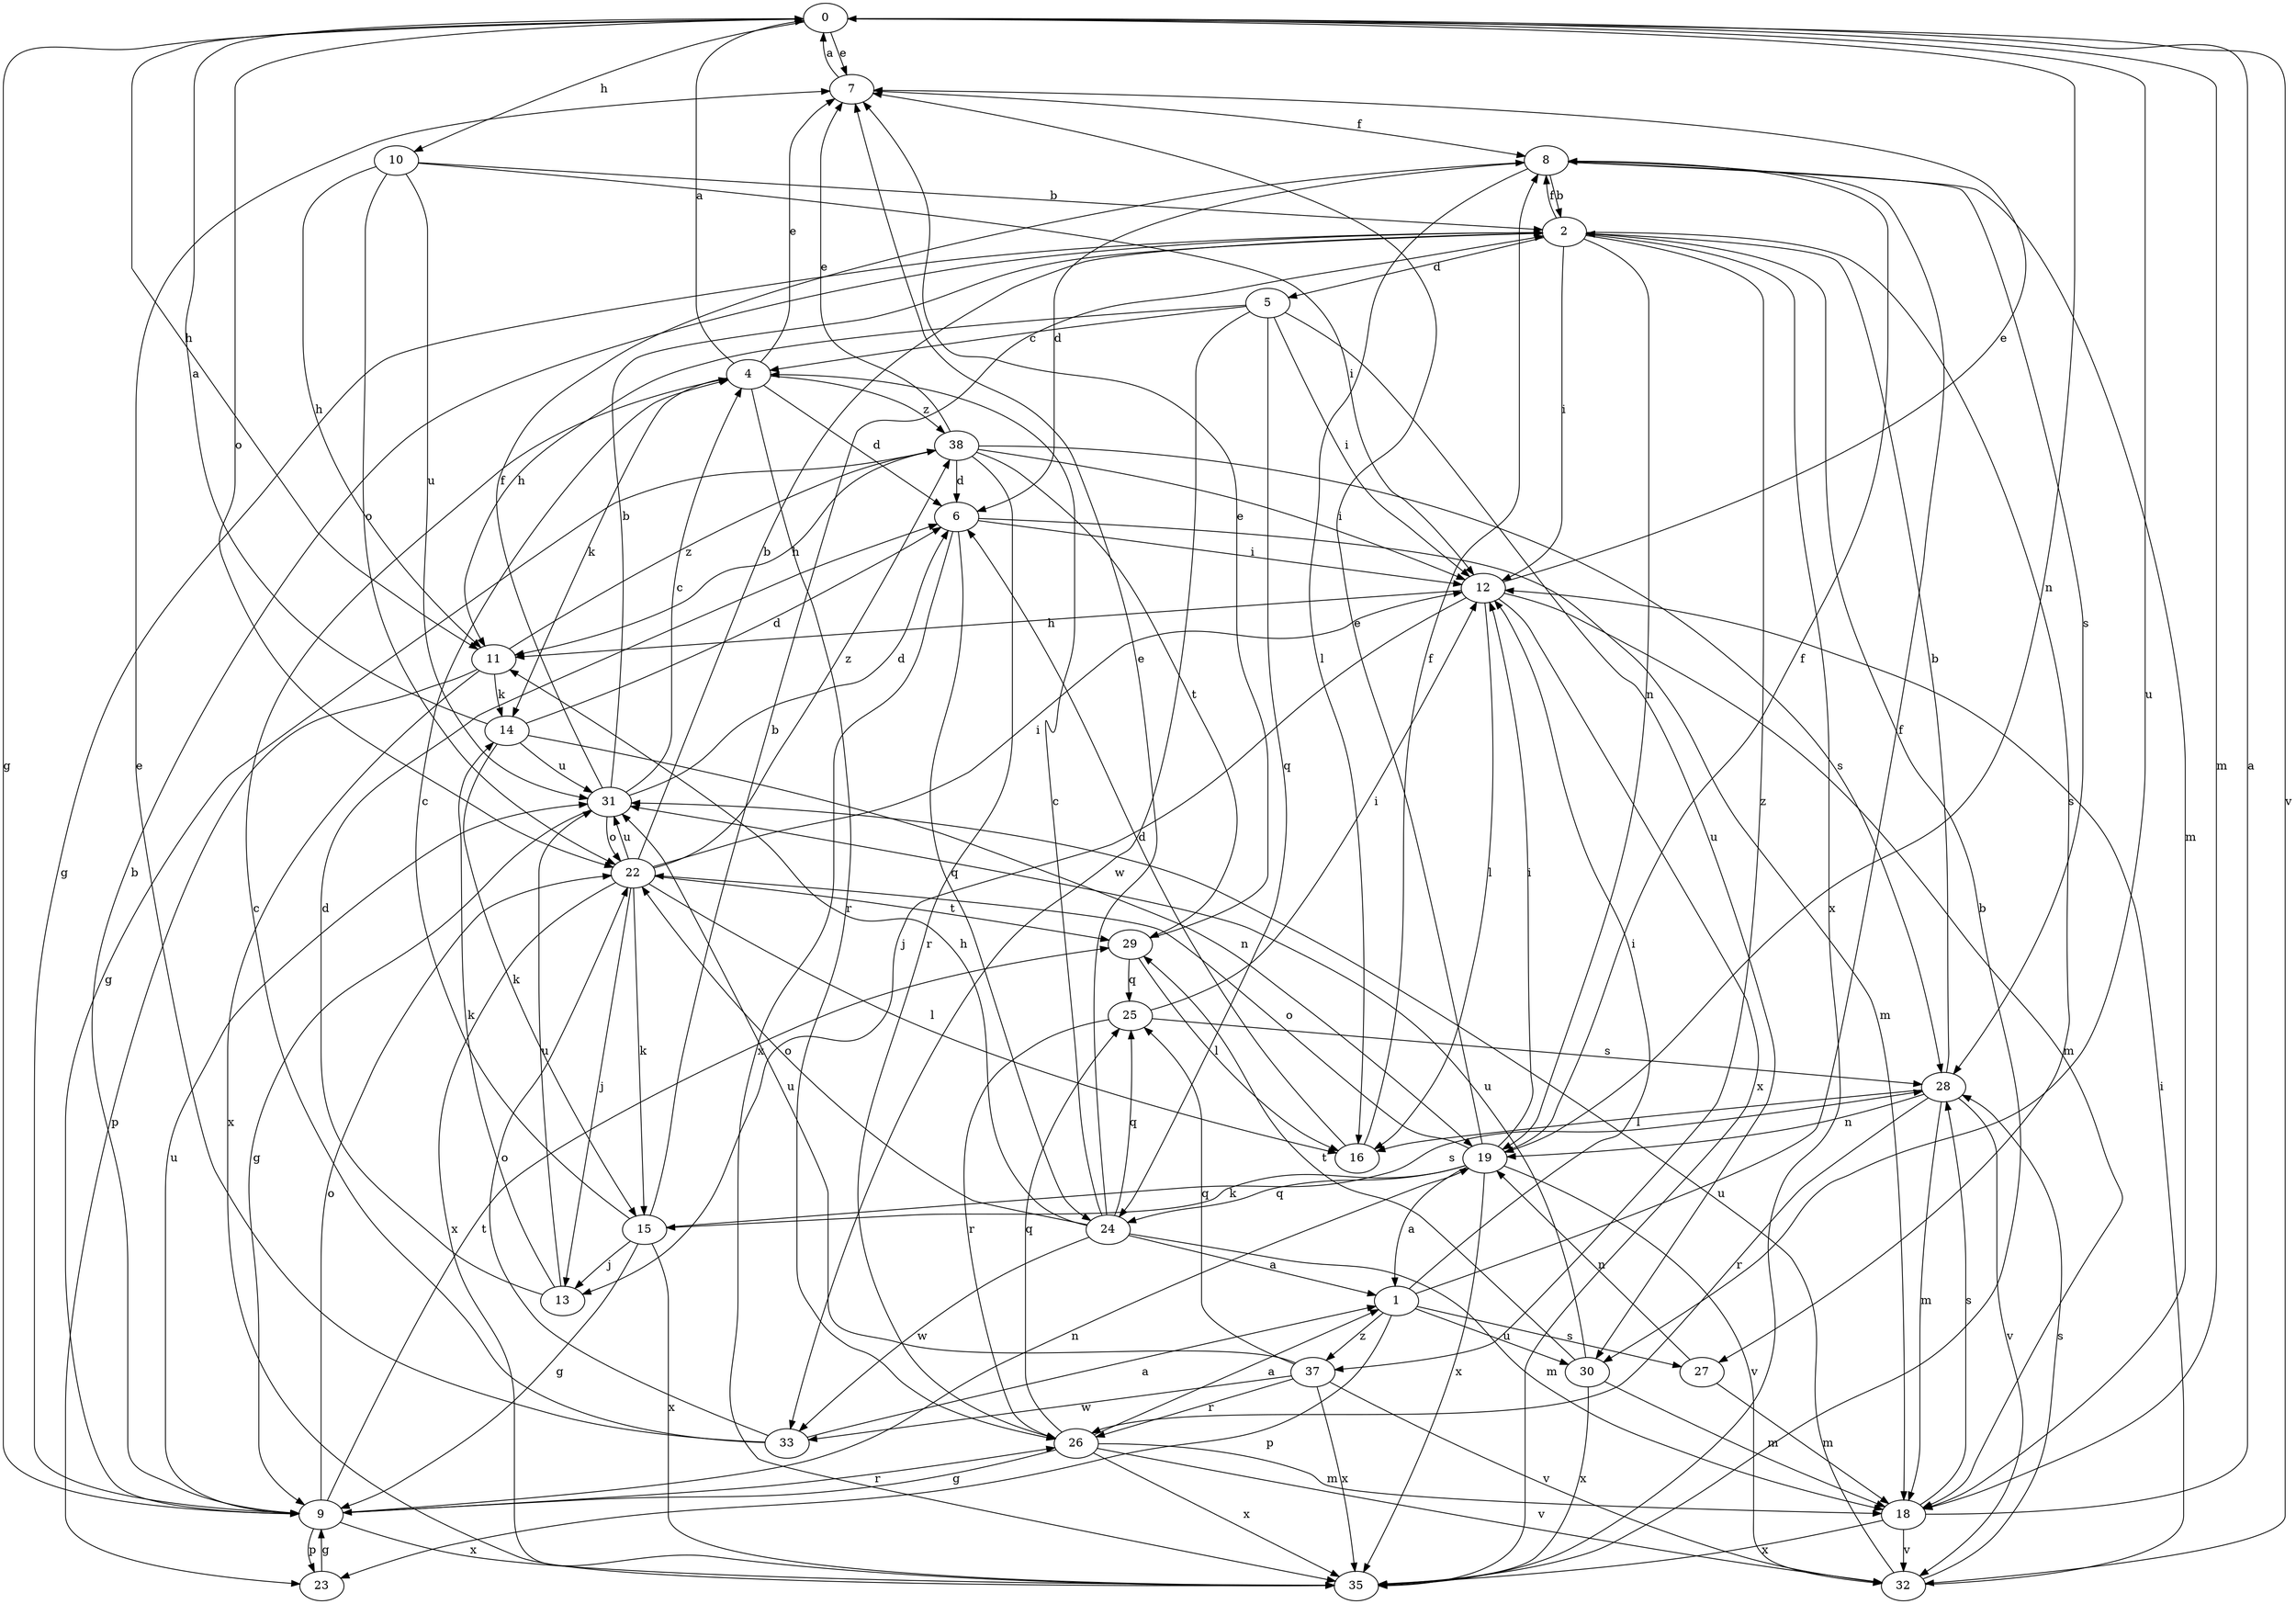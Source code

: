 strict digraph  {
0;
1;
2;
4;
5;
6;
7;
8;
9;
10;
11;
12;
13;
14;
15;
16;
18;
19;
22;
23;
24;
25;
26;
27;
28;
29;
30;
31;
32;
33;
35;
37;
38;
0 -> 7  [label=e];
0 -> 9  [label=g];
0 -> 10  [label=h];
0 -> 11  [label=h];
0 -> 18  [label=m];
0 -> 19  [label=n];
0 -> 22  [label=o];
0 -> 30  [label=u];
0 -> 32  [label=v];
1 -> 8  [label=f];
1 -> 12  [label=i];
1 -> 23  [label=p];
1 -> 27  [label=s];
1 -> 30  [label=u];
1 -> 37  [label=z];
2 -> 5  [label=d];
2 -> 8  [label=f];
2 -> 9  [label=g];
2 -> 12  [label=i];
2 -> 19  [label=n];
2 -> 27  [label=s];
2 -> 35  [label=x];
2 -> 37  [label=z];
4 -> 0  [label=a];
4 -> 6  [label=d];
4 -> 7  [label=e];
4 -> 14  [label=k];
4 -> 26  [label=r];
4 -> 38  [label=z];
5 -> 4  [label=c];
5 -> 11  [label=h];
5 -> 12  [label=i];
5 -> 24  [label=q];
5 -> 30  [label=u];
5 -> 33  [label=w];
6 -> 12  [label=i];
6 -> 18  [label=m];
6 -> 24  [label=q];
6 -> 35  [label=x];
7 -> 0  [label=a];
7 -> 8  [label=f];
8 -> 2  [label=b];
8 -> 6  [label=d];
8 -> 16  [label=l];
8 -> 18  [label=m];
8 -> 28  [label=s];
9 -> 2  [label=b];
9 -> 19  [label=n];
9 -> 22  [label=o];
9 -> 23  [label=p];
9 -> 26  [label=r];
9 -> 29  [label=t];
9 -> 31  [label=u];
9 -> 35  [label=x];
10 -> 2  [label=b];
10 -> 11  [label=h];
10 -> 12  [label=i];
10 -> 22  [label=o];
10 -> 31  [label=u];
11 -> 14  [label=k];
11 -> 23  [label=p];
11 -> 35  [label=x];
11 -> 38  [label=z];
12 -> 7  [label=e];
12 -> 11  [label=h];
12 -> 13  [label=j];
12 -> 16  [label=l];
12 -> 18  [label=m];
12 -> 35  [label=x];
13 -> 6  [label=d];
13 -> 14  [label=k];
13 -> 31  [label=u];
14 -> 0  [label=a];
14 -> 6  [label=d];
14 -> 15  [label=k];
14 -> 19  [label=n];
14 -> 31  [label=u];
15 -> 2  [label=b];
15 -> 4  [label=c];
15 -> 9  [label=g];
15 -> 13  [label=j];
15 -> 28  [label=s];
15 -> 35  [label=x];
16 -> 6  [label=d];
16 -> 8  [label=f];
18 -> 0  [label=a];
18 -> 28  [label=s];
18 -> 32  [label=v];
18 -> 35  [label=x];
19 -> 1  [label=a];
19 -> 7  [label=e];
19 -> 8  [label=f];
19 -> 12  [label=i];
19 -> 15  [label=k];
19 -> 22  [label=o];
19 -> 24  [label=q];
19 -> 32  [label=v];
19 -> 35  [label=x];
22 -> 2  [label=b];
22 -> 12  [label=i];
22 -> 13  [label=j];
22 -> 15  [label=k];
22 -> 16  [label=l];
22 -> 29  [label=t];
22 -> 31  [label=u];
22 -> 35  [label=x];
22 -> 38  [label=z];
23 -> 9  [label=g];
24 -> 1  [label=a];
24 -> 4  [label=c];
24 -> 7  [label=e];
24 -> 11  [label=h];
24 -> 18  [label=m];
24 -> 22  [label=o];
24 -> 25  [label=q];
24 -> 33  [label=w];
25 -> 12  [label=i];
25 -> 26  [label=r];
25 -> 28  [label=s];
26 -> 1  [label=a];
26 -> 9  [label=g];
26 -> 18  [label=m];
26 -> 25  [label=q];
26 -> 32  [label=v];
26 -> 35  [label=x];
27 -> 18  [label=m];
27 -> 19  [label=n];
28 -> 2  [label=b];
28 -> 16  [label=l];
28 -> 18  [label=m];
28 -> 19  [label=n];
28 -> 26  [label=r];
28 -> 32  [label=v];
29 -> 7  [label=e];
29 -> 16  [label=l];
29 -> 25  [label=q];
30 -> 18  [label=m];
30 -> 29  [label=t];
30 -> 31  [label=u];
30 -> 35  [label=x];
31 -> 2  [label=b];
31 -> 4  [label=c];
31 -> 6  [label=d];
31 -> 8  [label=f];
31 -> 9  [label=g];
31 -> 22  [label=o];
32 -> 12  [label=i];
32 -> 28  [label=s];
32 -> 31  [label=u];
33 -> 1  [label=a];
33 -> 4  [label=c];
33 -> 7  [label=e];
33 -> 22  [label=o];
35 -> 2  [label=b];
37 -> 25  [label=q];
37 -> 26  [label=r];
37 -> 31  [label=u];
37 -> 32  [label=v];
37 -> 33  [label=w];
37 -> 35  [label=x];
38 -> 6  [label=d];
38 -> 7  [label=e];
38 -> 9  [label=g];
38 -> 11  [label=h];
38 -> 12  [label=i];
38 -> 26  [label=r];
38 -> 28  [label=s];
38 -> 29  [label=t];
}
